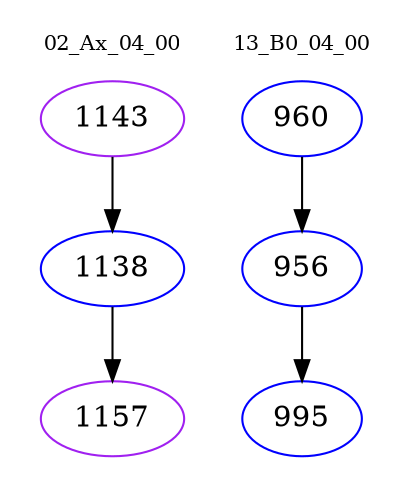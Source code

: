 digraph{
subgraph cluster_0 {
color = white
label = "02_Ax_04_00";
fontsize=10;
T0_1143 [label="1143", color="purple"]
T0_1143 -> T0_1138 [color="black"]
T0_1138 [label="1138", color="blue"]
T0_1138 -> T0_1157 [color="black"]
T0_1157 [label="1157", color="purple"]
}
subgraph cluster_1 {
color = white
label = "13_B0_04_00";
fontsize=10;
T1_960 [label="960", color="blue"]
T1_960 -> T1_956 [color="black"]
T1_956 [label="956", color="blue"]
T1_956 -> T1_995 [color="black"]
T1_995 [label="995", color="blue"]
}
}
